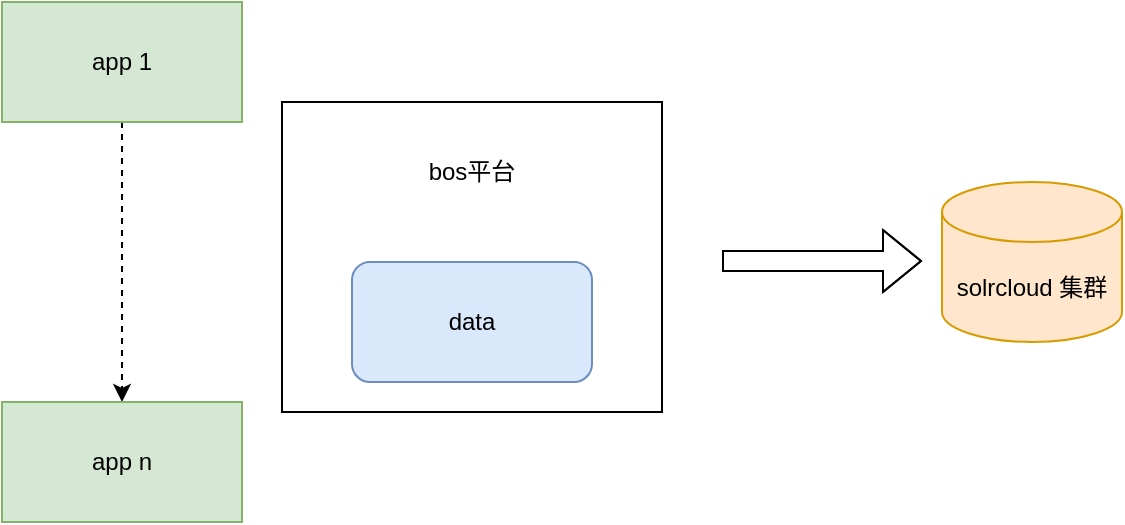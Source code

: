 <mxfile version="16.2.7" type="github">
  <diagram id="9c-g7NWSIIHrNL_tZPWi" name="Page-1">
    <mxGraphModel dx="946" dy="557" grid="1" gridSize="10" guides="1" tooltips="1" connect="1" arrows="1" fold="1" page="1" pageScale="1" pageWidth="827" pageHeight="1169" math="0" shadow="0">
      <root>
        <mxCell id="0" />
        <mxCell id="1" parent="0" />
        <mxCell id="YjAWKfuC1T67nVjEdTk0-5" value="" style="rounded=0;orthogonalLoop=1;jettySize=auto;html=1;dashed=1;" edge="1" parent="1" source="YjAWKfuC1T67nVjEdTk0-1" target="YjAWKfuC1T67nVjEdTk0-4">
          <mxGeometry relative="1" as="geometry" />
        </mxCell>
        <mxCell id="YjAWKfuC1T67nVjEdTk0-1" value="app 1" style="rounded=0;whiteSpace=wrap;html=1;fillColor=#d5e8d4;strokeColor=#82b366;" vertex="1" parent="1">
          <mxGeometry x="60" y="160" width="120" height="60" as="geometry" />
        </mxCell>
        <mxCell id="YjAWKfuC1T67nVjEdTk0-4" value="app n" style="rounded=0;whiteSpace=wrap;html=1;fillColor=#d5e8d4;strokeColor=#82b366;" vertex="1" parent="1">
          <mxGeometry x="60" y="360" width="120" height="60" as="geometry" />
        </mxCell>
        <mxCell id="YjAWKfuC1T67nVjEdTk0-8" value="" style="shape=flexArrow;endArrow=classic;html=1;rounded=0;" edge="1" parent="1">
          <mxGeometry width="50" height="50" relative="1" as="geometry">
            <mxPoint x="420" y="289.5" as="sourcePoint" />
            <mxPoint x="520" y="289.5" as="targetPoint" />
            <Array as="points">
              <mxPoint x="490" y="289.5" />
            </Array>
          </mxGeometry>
        </mxCell>
        <mxCell id="YjAWKfuC1T67nVjEdTk0-9" value="solrcloud 集群" style="shape=cylinder3;whiteSpace=wrap;html=1;boundedLbl=1;backgroundOutline=1;size=15;fillColor=#ffe6cc;strokeColor=#d79b00;" vertex="1" parent="1">
          <mxGeometry x="530" y="250" width="90" height="80" as="geometry" />
        </mxCell>
        <mxCell id="YjAWKfuC1T67nVjEdTk0-11" value="" style="rounded=0;whiteSpace=wrap;html=1;" vertex="1" parent="1">
          <mxGeometry x="200" y="210" width="190" height="155" as="geometry" />
        </mxCell>
        <mxCell id="YjAWKfuC1T67nVjEdTk0-10" value="data" style="rounded=1;whiteSpace=wrap;html=1;fillColor=#dae8fc;strokeColor=#6c8ebf;" vertex="1" parent="1">
          <mxGeometry x="235" y="290" width="120" height="60" as="geometry" />
        </mxCell>
        <mxCell id="YjAWKfuC1T67nVjEdTk0-12" value="bos平台" style="text;html=1;strokeColor=none;fillColor=none;align=center;verticalAlign=middle;whiteSpace=wrap;rounded=0;" vertex="1" parent="1">
          <mxGeometry x="265" y="230" width="60" height="30" as="geometry" />
        </mxCell>
      </root>
    </mxGraphModel>
  </diagram>
</mxfile>
